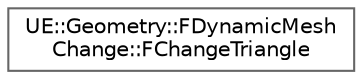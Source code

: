 digraph "Graphical Class Hierarchy"
{
 // INTERACTIVE_SVG=YES
 // LATEX_PDF_SIZE
  bgcolor="transparent";
  edge [fontname=Helvetica,fontsize=10,labelfontname=Helvetica,labelfontsize=10];
  node [fontname=Helvetica,fontsize=10,shape=box,height=0.2,width=0.4];
  rankdir="LR";
  Node0 [id="Node000000",label="UE::Geometry::FDynamicMesh\lChange::FChangeTriangle",height=0.2,width=0.4,color="grey40", fillcolor="white", style="filled",URL="$da/d6c/structUE_1_1Geometry_1_1FDynamicMeshChange_1_1FChangeTriangle.html",tooltip=" "];
}
